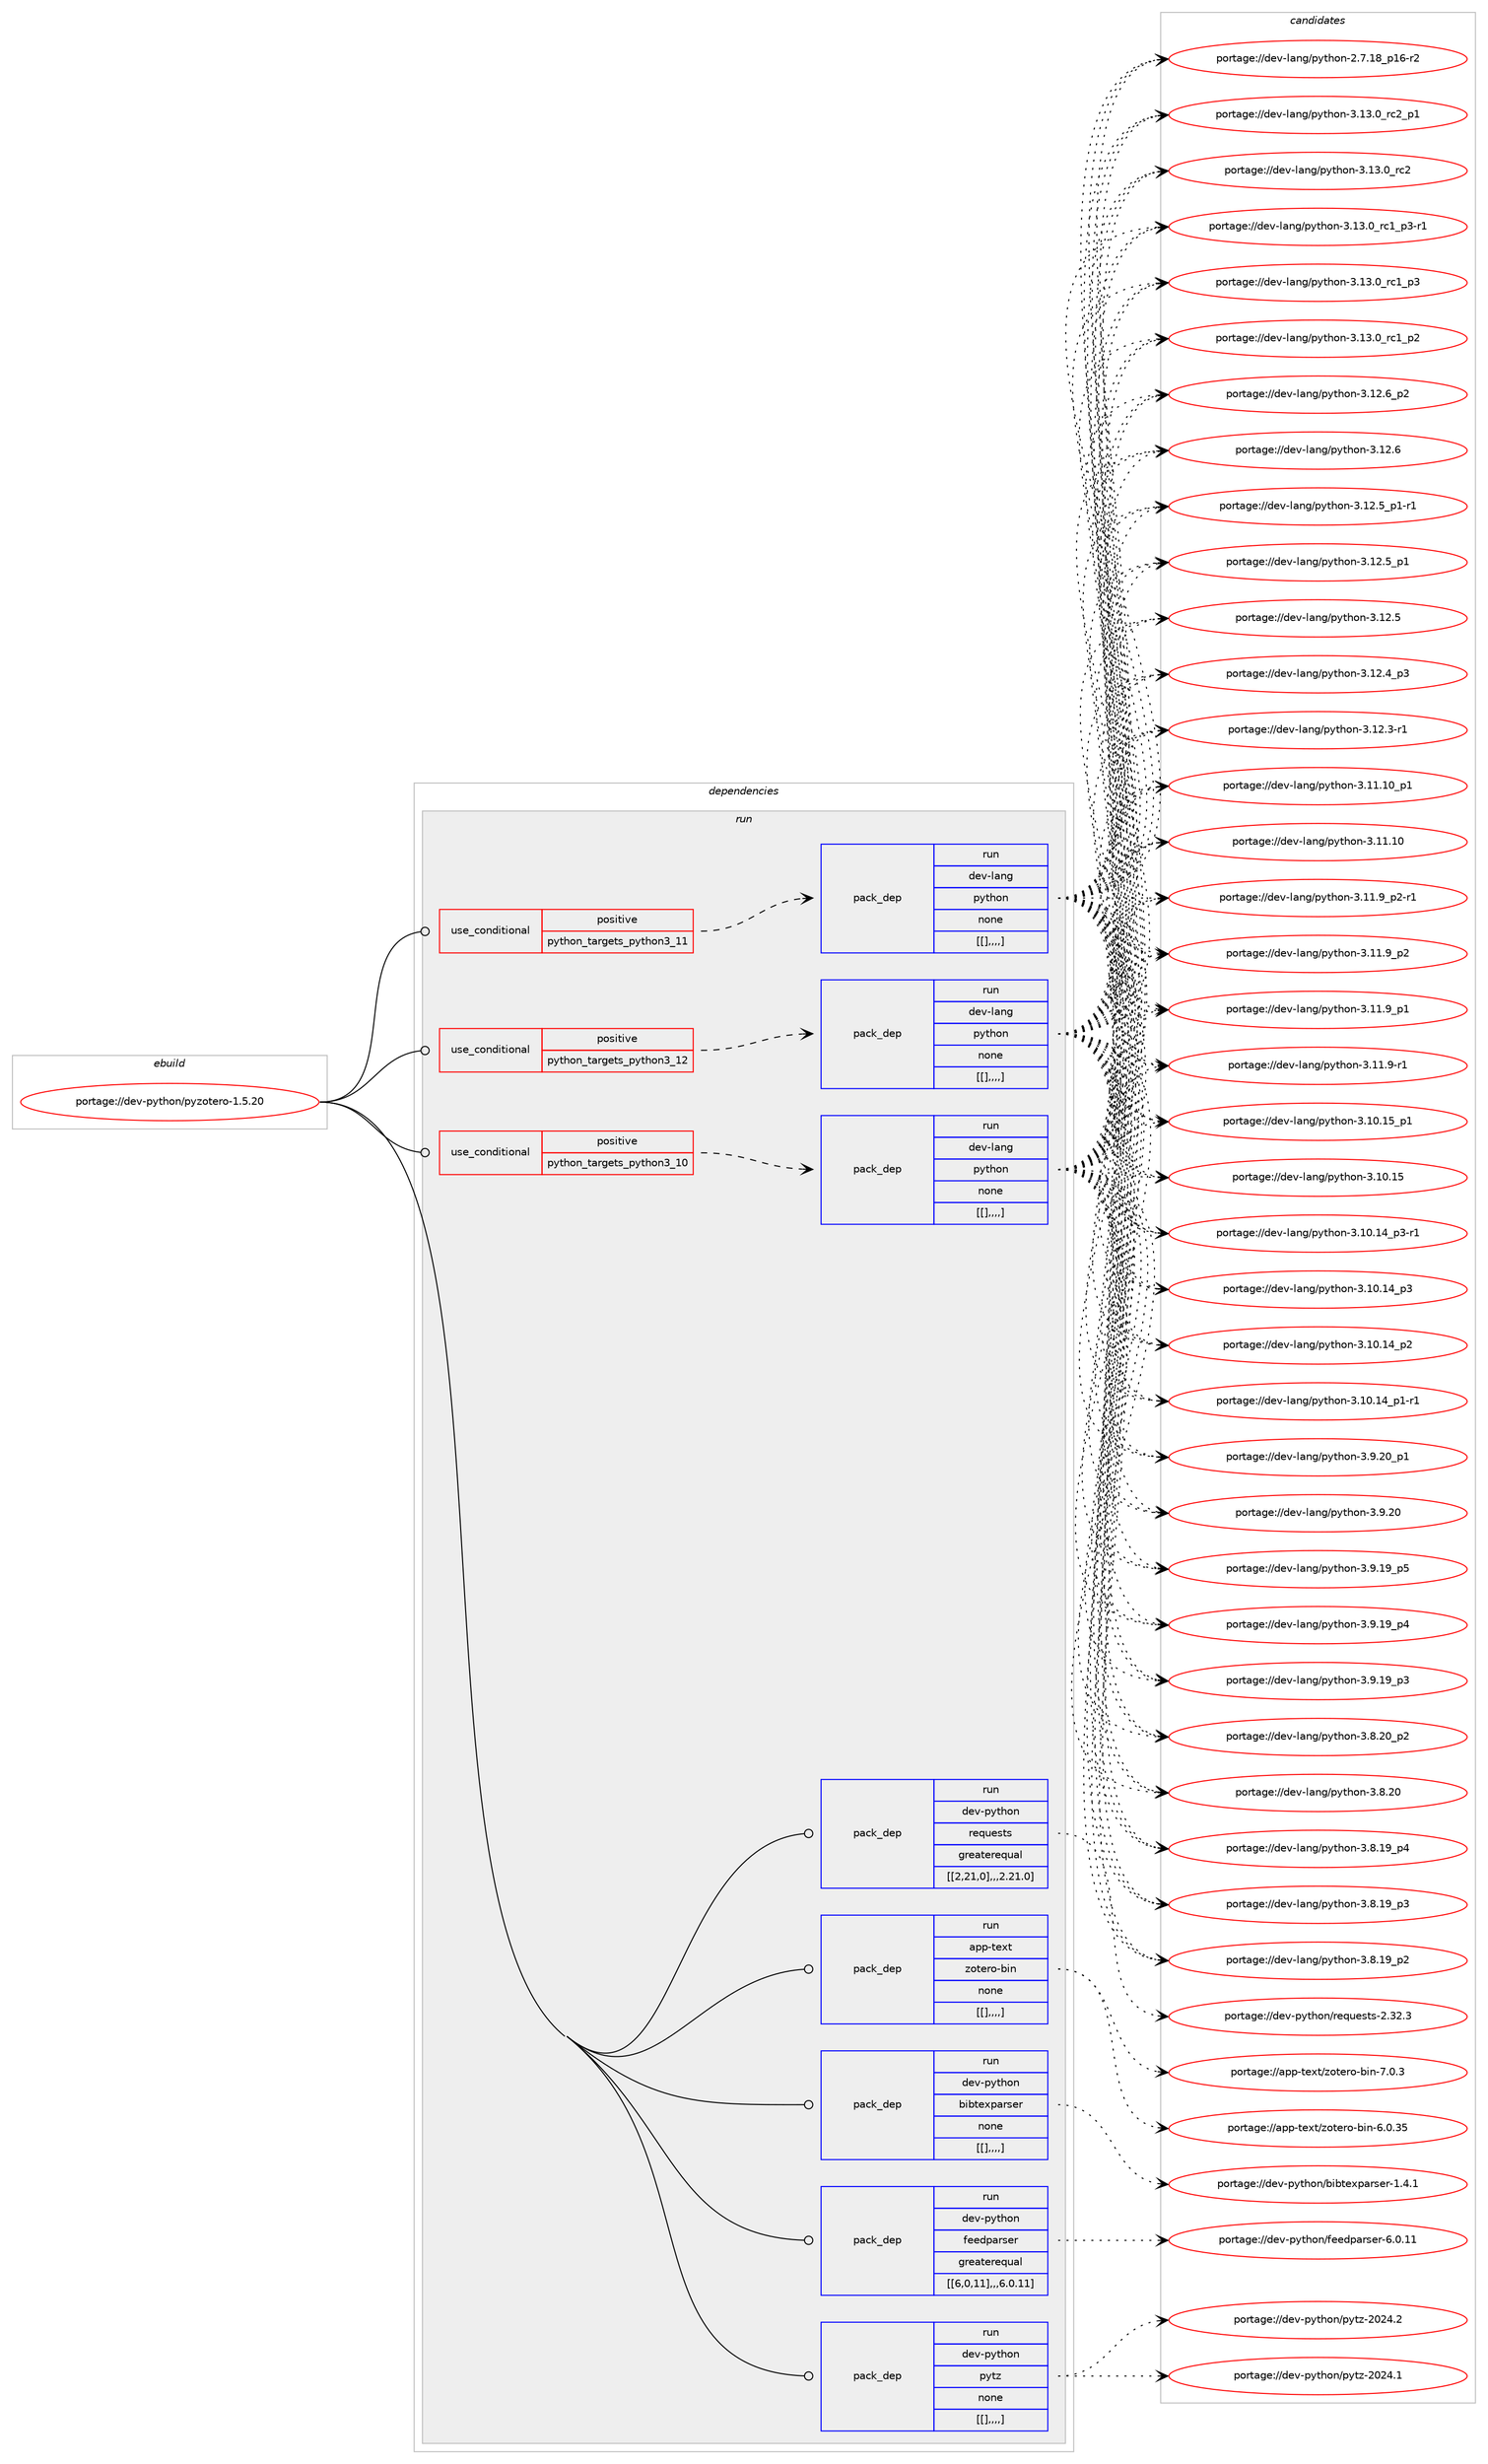 digraph prolog {

# *************
# Graph options
# *************

newrank=true;
concentrate=true;
compound=true;
graph [rankdir=LR,fontname=Helvetica,fontsize=10,ranksep=1.5];#, ranksep=2.5, nodesep=0.2];
edge  [arrowhead=vee];
node  [fontname=Helvetica,fontsize=10];

# **********
# The ebuild
# **********

subgraph cluster_leftcol {
color=gray;
label=<<i>ebuild</i>>;
id [label="portage://dev-python/pyzotero-1.5.20", color=red, width=4, href="../dev-python/pyzotero-1.5.20.svg"];
}

# ****************
# The dependencies
# ****************

subgraph cluster_midcol {
color=gray;
label=<<i>dependencies</i>>;
subgraph cluster_compile {
fillcolor="#eeeeee";
style=filled;
label=<<i>compile</i>>;
}
subgraph cluster_compileandrun {
fillcolor="#eeeeee";
style=filled;
label=<<i>compile and run</i>>;
}
subgraph cluster_run {
fillcolor="#eeeeee";
style=filled;
label=<<i>run</i>>;
subgraph cond40388 {
dependency164337 [label=<<TABLE BORDER="0" CELLBORDER="1" CELLSPACING="0" CELLPADDING="4"><TR><TD ROWSPAN="3" CELLPADDING="10">use_conditional</TD></TR><TR><TD>positive</TD></TR><TR><TD>python_targets_python3_10</TD></TR></TABLE>>, shape=none, color=red];
subgraph pack122691 {
dependency164338 [label=<<TABLE BORDER="0" CELLBORDER="1" CELLSPACING="0" CELLPADDING="4" WIDTH="220"><TR><TD ROWSPAN="6" CELLPADDING="30">pack_dep</TD></TR><TR><TD WIDTH="110">run</TD></TR><TR><TD>dev-lang</TD></TR><TR><TD>python</TD></TR><TR><TD>none</TD></TR><TR><TD>[[],,,,]</TD></TR></TABLE>>, shape=none, color=blue];
}
dependency164337:e -> dependency164338:w [weight=20,style="dashed",arrowhead="vee"];
}
id:e -> dependency164337:w [weight=20,style="solid",arrowhead="odot"];
subgraph cond40389 {
dependency164339 [label=<<TABLE BORDER="0" CELLBORDER="1" CELLSPACING="0" CELLPADDING="4"><TR><TD ROWSPAN="3" CELLPADDING="10">use_conditional</TD></TR><TR><TD>positive</TD></TR><TR><TD>python_targets_python3_11</TD></TR></TABLE>>, shape=none, color=red];
subgraph pack122692 {
dependency164340 [label=<<TABLE BORDER="0" CELLBORDER="1" CELLSPACING="0" CELLPADDING="4" WIDTH="220"><TR><TD ROWSPAN="6" CELLPADDING="30">pack_dep</TD></TR><TR><TD WIDTH="110">run</TD></TR><TR><TD>dev-lang</TD></TR><TR><TD>python</TD></TR><TR><TD>none</TD></TR><TR><TD>[[],,,,]</TD></TR></TABLE>>, shape=none, color=blue];
}
dependency164339:e -> dependency164340:w [weight=20,style="dashed",arrowhead="vee"];
}
id:e -> dependency164339:w [weight=20,style="solid",arrowhead="odot"];
subgraph cond40390 {
dependency164341 [label=<<TABLE BORDER="0" CELLBORDER="1" CELLSPACING="0" CELLPADDING="4"><TR><TD ROWSPAN="3" CELLPADDING="10">use_conditional</TD></TR><TR><TD>positive</TD></TR><TR><TD>python_targets_python3_12</TD></TR></TABLE>>, shape=none, color=red];
subgraph pack122693 {
dependency164342 [label=<<TABLE BORDER="0" CELLBORDER="1" CELLSPACING="0" CELLPADDING="4" WIDTH="220"><TR><TD ROWSPAN="6" CELLPADDING="30">pack_dep</TD></TR><TR><TD WIDTH="110">run</TD></TR><TR><TD>dev-lang</TD></TR><TR><TD>python</TD></TR><TR><TD>none</TD></TR><TR><TD>[[],,,,]</TD></TR></TABLE>>, shape=none, color=blue];
}
dependency164341:e -> dependency164342:w [weight=20,style="dashed",arrowhead="vee"];
}
id:e -> dependency164341:w [weight=20,style="solid",arrowhead="odot"];
subgraph pack122694 {
dependency164343 [label=<<TABLE BORDER="0" CELLBORDER="1" CELLSPACING="0" CELLPADDING="4" WIDTH="220"><TR><TD ROWSPAN="6" CELLPADDING="30">pack_dep</TD></TR><TR><TD WIDTH="110">run</TD></TR><TR><TD>app-text</TD></TR><TR><TD>zotero-bin</TD></TR><TR><TD>none</TD></TR><TR><TD>[[],,,,]</TD></TR></TABLE>>, shape=none, color=blue];
}
id:e -> dependency164343:w [weight=20,style="solid",arrowhead="odot"];
subgraph pack122695 {
dependency164344 [label=<<TABLE BORDER="0" CELLBORDER="1" CELLSPACING="0" CELLPADDING="4" WIDTH="220"><TR><TD ROWSPAN="6" CELLPADDING="30">pack_dep</TD></TR><TR><TD WIDTH="110">run</TD></TR><TR><TD>dev-python</TD></TR><TR><TD>bibtexparser</TD></TR><TR><TD>none</TD></TR><TR><TD>[[],,,,]</TD></TR></TABLE>>, shape=none, color=blue];
}
id:e -> dependency164344:w [weight=20,style="solid",arrowhead="odot"];
subgraph pack122696 {
dependency164345 [label=<<TABLE BORDER="0" CELLBORDER="1" CELLSPACING="0" CELLPADDING="4" WIDTH="220"><TR><TD ROWSPAN="6" CELLPADDING="30">pack_dep</TD></TR><TR><TD WIDTH="110">run</TD></TR><TR><TD>dev-python</TD></TR><TR><TD>feedparser</TD></TR><TR><TD>greaterequal</TD></TR><TR><TD>[[6,0,11],,,6.0.11]</TD></TR></TABLE>>, shape=none, color=blue];
}
id:e -> dependency164345:w [weight=20,style="solid",arrowhead="odot"];
subgraph pack122697 {
dependency164346 [label=<<TABLE BORDER="0" CELLBORDER="1" CELLSPACING="0" CELLPADDING="4" WIDTH="220"><TR><TD ROWSPAN="6" CELLPADDING="30">pack_dep</TD></TR><TR><TD WIDTH="110">run</TD></TR><TR><TD>dev-python</TD></TR><TR><TD>pytz</TD></TR><TR><TD>none</TD></TR><TR><TD>[[],,,,]</TD></TR></TABLE>>, shape=none, color=blue];
}
id:e -> dependency164346:w [weight=20,style="solid",arrowhead="odot"];
subgraph pack122698 {
dependency164347 [label=<<TABLE BORDER="0" CELLBORDER="1" CELLSPACING="0" CELLPADDING="4" WIDTH="220"><TR><TD ROWSPAN="6" CELLPADDING="30">pack_dep</TD></TR><TR><TD WIDTH="110">run</TD></TR><TR><TD>dev-python</TD></TR><TR><TD>requests</TD></TR><TR><TD>greaterequal</TD></TR><TR><TD>[[2,21,0],,,2.21.0]</TD></TR></TABLE>>, shape=none, color=blue];
}
id:e -> dependency164347:w [weight=20,style="solid",arrowhead="odot"];
}
}

# **************
# The candidates
# **************

subgraph cluster_choices {
rank=same;
color=gray;
label=<<i>candidates</i>>;

subgraph choice122691 {
color=black;
nodesep=1;
choice100101118451089711010347112121116104111110455146495146489511499509511249 [label="portage://dev-lang/python-3.13.0_rc2_p1", color=red, width=4,href="../dev-lang/python-3.13.0_rc2_p1.svg"];
choice10010111845108971101034711212111610411111045514649514648951149950 [label="portage://dev-lang/python-3.13.0_rc2", color=red, width=4,href="../dev-lang/python-3.13.0_rc2.svg"];
choice1001011184510897110103471121211161041111104551464951464895114994995112514511449 [label="portage://dev-lang/python-3.13.0_rc1_p3-r1", color=red, width=4,href="../dev-lang/python-3.13.0_rc1_p3-r1.svg"];
choice100101118451089711010347112121116104111110455146495146489511499499511251 [label="portage://dev-lang/python-3.13.0_rc1_p3", color=red, width=4,href="../dev-lang/python-3.13.0_rc1_p3.svg"];
choice100101118451089711010347112121116104111110455146495146489511499499511250 [label="portage://dev-lang/python-3.13.0_rc1_p2", color=red, width=4,href="../dev-lang/python-3.13.0_rc1_p2.svg"];
choice100101118451089711010347112121116104111110455146495046549511250 [label="portage://dev-lang/python-3.12.6_p2", color=red, width=4,href="../dev-lang/python-3.12.6_p2.svg"];
choice10010111845108971101034711212111610411111045514649504654 [label="portage://dev-lang/python-3.12.6", color=red, width=4,href="../dev-lang/python-3.12.6.svg"];
choice1001011184510897110103471121211161041111104551464950465395112494511449 [label="portage://dev-lang/python-3.12.5_p1-r1", color=red, width=4,href="../dev-lang/python-3.12.5_p1-r1.svg"];
choice100101118451089711010347112121116104111110455146495046539511249 [label="portage://dev-lang/python-3.12.5_p1", color=red, width=4,href="../dev-lang/python-3.12.5_p1.svg"];
choice10010111845108971101034711212111610411111045514649504653 [label="portage://dev-lang/python-3.12.5", color=red, width=4,href="../dev-lang/python-3.12.5.svg"];
choice100101118451089711010347112121116104111110455146495046529511251 [label="portage://dev-lang/python-3.12.4_p3", color=red, width=4,href="../dev-lang/python-3.12.4_p3.svg"];
choice100101118451089711010347112121116104111110455146495046514511449 [label="portage://dev-lang/python-3.12.3-r1", color=red, width=4,href="../dev-lang/python-3.12.3-r1.svg"];
choice10010111845108971101034711212111610411111045514649494649489511249 [label="portage://dev-lang/python-3.11.10_p1", color=red, width=4,href="../dev-lang/python-3.11.10_p1.svg"];
choice1001011184510897110103471121211161041111104551464949464948 [label="portage://dev-lang/python-3.11.10", color=red, width=4,href="../dev-lang/python-3.11.10.svg"];
choice1001011184510897110103471121211161041111104551464949465795112504511449 [label="portage://dev-lang/python-3.11.9_p2-r1", color=red, width=4,href="../dev-lang/python-3.11.9_p2-r1.svg"];
choice100101118451089711010347112121116104111110455146494946579511250 [label="portage://dev-lang/python-3.11.9_p2", color=red, width=4,href="../dev-lang/python-3.11.9_p2.svg"];
choice100101118451089711010347112121116104111110455146494946579511249 [label="portage://dev-lang/python-3.11.9_p1", color=red, width=4,href="../dev-lang/python-3.11.9_p1.svg"];
choice100101118451089711010347112121116104111110455146494946574511449 [label="portage://dev-lang/python-3.11.9-r1", color=red, width=4,href="../dev-lang/python-3.11.9-r1.svg"];
choice10010111845108971101034711212111610411111045514649484649539511249 [label="portage://dev-lang/python-3.10.15_p1", color=red, width=4,href="../dev-lang/python-3.10.15_p1.svg"];
choice1001011184510897110103471121211161041111104551464948464953 [label="portage://dev-lang/python-3.10.15", color=red, width=4,href="../dev-lang/python-3.10.15.svg"];
choice100101118451089711010347112121116104111110455146494846495295112514511449 [label="portage://dev-lang/python-3.10.14_p3-r1", color=red, width=4,href="../dev-lang/python-3.10.14_p3-r1.svg"];
choice10010111845108971101034711212111610411111045514649484649529511251 [label="portage://dev-lang/python-3.10.14_p3", color=red, width=4,href="../dev-lang/python-3.10.14_p3.svg"];
choice10010111845108971101034711212111610411111045514649484649529511250 [label="portage://dev-lang/python-3.10.14_p2", color=red, width=4,href="../dev-lang/python-3.10.14_p2.svg"];
choice100101118451089711010347112121116104111110455146494846495295112494511449 [label="portage://dev-lang/python-3.10.14_p1-r1", color=red, width=4,href="../dev-lang/python-3.10.14_p1-r1.svg"];
choice100101118451089711010347112121116104111110455146574650489511249 [label="portage://dev-lang/python-3.9.20_p1", color=red, width=4,href="../dev-lang/python-3.9.20_p1.svg"];
choice10010111845108971101034711212111610411111045514657465048 [label="portage://dev-lang/python-3.9.20", color=red, width=4,href="../dev-lang/python-3.9.20.svg"];
choice100101118451089711010347112121116104111110455146574649579511253 [label="portage://dev-lang/python-3.9.19_p5", color=red, width=4,href="../dev-lang/python-3.9.19_p5.svg"];
choice100101118451089711010347112121116104111110455146574649579511252 [label="portage://dev-lang/python-3.9.19_p4", color=red, width=4,href="../dev-lang/python-3.9.19_p4.svg"];
choice100101118451089711010347112121116104111110455146574649579511251 [label="portage://dev-lang/python-3.9.19_p3", color=red, width=4,href="../dev-lang/python-3.9.19_p3.svg"];
choice100101118451089711010347112121116104111110455146564650489511250 [label="portage://dev-lang/python-3.8.20_p2", color=red, width=4,href="../dev-lang/python-3.8.20_p2.svg"];
choice10010111845108971101034711212111610411111045514656465048 [label="portage://dev-lang/python-3.8.20", color=red, width=4,href="../dev-lang/python-3.8.20.svg"];
choice100101118451089711010347112121116104111110455146564649579511252 [label="portage://dev-lang/python-3.8.19_p4", color=red, width=4,href="../dev-lang/python-3.8.19_p4.svg"];
choice100101118451089711010347112121116104111110455146564649579511251 [label="portage://dev-lang/python-3.8.19_p3", color=red, width=4,href="../dev-lang/python-3.8.19_p3.svg"];
choice100101118451089711010347112121116104111110455146564649579511250 [label="portage://dev-lang/python-3.8.19_p2", color=red, width=4,href="../dev-lang/python-3.8.19_p2.svg"];
choice100101118451089711010347112121116104111110455046554649569511249544511450 [label="portage://dev-lang/python-2.7.18_p16-r2", color=red, width=4,href="../dev-lang/python-2.7.18_p16-r2.svg"];
dependency164338:e -> choice100101118451089711010347112121116104111110455146495146489511499509511249:w [style=dotted,weight="100"];
dependency164338:e -> choice10010111845108971101034711212111610411111045514649514648951149950:w [style=dotted,weight="100"];
dependency164338:e -> choice1001011184510897110103471121211161041111104551464951464895114994995112514511449:w [style=dotted,weight="100"];
dependency164338:e -> choice100101118451089711010347112121116104111110455146495146489511499499511251:w [style=dotted,weight="100"];
dependency164338:e -> choice100101118451089711010347112121116104111110455146495146489511499499511250:w [style=dotted,weight="100"];
dependency164338:e -> choice100101118451089711010347112121116104111110455146495046549511250:w [style=dotted,weight="100"];
dependency164338:e -> choice10010111845108971101034711212111610411111045514649504654:w [style=dotted,weight="100"];
dependency164338:e -> choice1001011184510897110103471121211161041111104551464950465395112494511449:w [style=dotted,weight="100"];
dependency164338:e -> choice100101118451089711010347112121116104111110455146495046539511249:w [style=dotted,weight="100"];
dependency164338:e -> choice10010111845108971101034711212111610411111045514649504653:w [style=dotted,weight="100"];
dependency164338:e -> choice100101118451089711010347112121116104111110455146495046529511251:w [style=dotted,weight="100"];
dependency164338:e -> choice100101118451089711010347112121116104111110455146495046514511449:w [style=dotted,weight="100"];
dependency164338:e -> choice10010111845108971101034711212111610411111045514649494649489511249:w [style=dotted,weight="100"];
dependency164338:e -> choice1001011184510897110103471121211161041111104551464949464948:w [style=dotted,weight="100"];
dependency164338:e -> choice1001011184510897110103471121211161041111104551464949465795112504511449:w [style=dotted,weight="100"];
dependency164338:e -> choice100101118451089711010347112121116104111110455146494946579511250:w [style=dotted,weight="100"];
dependency164338:e -> choice100101118451089711010347112121116104111110455146494946579511249:w [style=dotted,weight="100"];
dependency164338:e -> choice100101118451089711010347112121116104111110455146494946574511449:w [style=dotted,weight="100"];
dependency164338:e -> choice10010111845108971101034711212111610411111045514649484649539511249:w [style=dotted,weight="100"];
dependency164338:e -> choice1001011184510897110103471121211161041111104551464948464953:w [style=dotted,weight="100"];
dependency164338:e -> choice100101118451089711010347112121116104111110455146494846495295112514511449:w [style=dotted,weight="100"];
dependency164338:e -> choice10010111845108971101034711212111610411111045514649484649529511251:w [style=dotted,weight="100"];
dependency164338:e -> choice10010111845108971101034711212111610411111045514649484649529511250:w [style=dotted,weight="100"];
dependency164338:e -> choice100101118451089711010347112121116104111110455146494846495295112494511449:w [style=dotted,weight="100"];
dependency164338:e -> choice100101118451089711010347112121116104111110455146574650489511249:w [style=dotted,weight="100"];
dependency164338:e -> choice10010111845108971101034711212111610411111045514657465048:w [style=dotted,weight="100"];
dependency164338:e -> choice100101118451089711010347112121116104111110455146574649579511253:w [style=dotted,weight="100"];
dependency164338:e -> choice100101118451089711010347112121116104111110455146574649579511252:w [style=dotted,weight="100"];
dependency164338:e -> choice100101118451089711010347112121116104111110455146574649579511251:w [style=dotted,weight="100"];
dependency164338:e -> choice100101118451089711010347112121116104111110455146564650489511250:w [style=dotted,weight="100"];
dependency164338:e -> choice10010111845108971101034711212111610411111045514656465048:w [style=dotted,weight="100"];
dependency164338:e -> choice100101118451089711010347112121116104111110455146564649579511252:w [style=dotted,weight="100"];
dependency164338:e -> choice100101118451089711010347112121116104111110455146564649579511251:w [style=dotted,weight="100"];
dependency164338:e -> choice100101118451089711010347112121116104111110455146564649579511250:w [style=dotted,weight="100"];
dependency164338:e -> choice100101118451089711010347112121116104111110455046554649569511249544511450:w [style=dotted,weight="100"];
}
subgraph choice122692 {
color=black;
nodesep=1;
choice100101118451089711010347112121116104111110455146495146489511499509511249 [label="portage://dev-lang/python-3.13.0_rc2_p1", color=red, width=4,href="../dev-lang/python-3.13.0_rc2_p1.svg"];
choice10010111845108971101034711212111610411111045514649514648951149950 [label="portage://dev-lang/python-3.13.0_rc2", color=red, width=4,href="../dev-lang/python-3.13.0_rc2.svg"];
choice1001011184510897110103471121211161041111104551464951464895114994995112514511449 [label="portage://dev-lang/python-3.13.0_rc1_p3-r1", color=red, width=4,href="../dev-lang/python-3.13.0_rc1_p3-r1.svg"];
choice100101118451089711010347112121116104111110455146495146489511499499511251 [label="portage://dev-lang/python-3.13.0_rc1_p3", color=red, width=4,href="../dev-lang/python-3.13.0_rc1_p3.svg"];
choice100101118451089711010347112121116104111110455146495146489511499499511250 [label="portage://dev-lang/python-3.13.0_rc1_p2", color=red, width=4,href="../dev-lang/python-3.13.0_rc1_p2.svg"];
choice100101118451089711010347112121116104111110455146495046549511250 [label="portage://dev-lang/python-3.12.6_p2", color=red, width=4,href="../dev-lang/python-3.12.6_p2.svg"];
choice10010111845108971101034711212111610411111045514649504654 [label="portage://dev-lang/python-3.12.6", color=red, width=4,href="../dev-lang/python-3.12.6.svg"];
choice1001011184510897110103471121211161041111104551464950465395112494511449 [label="portage://dev-lang/python-3.12.5_p1-r1", color=red, width=4,href="../dev-lang/python-3.12.5_p1-r1.svg"];
choice100101118451089711010347112121116104111110455146495046539511249 [label="portage://dev-lang/python-3.12.5_p1", color=red, width=4,href="../dev-lang/python-3.12.5_p1.svg"];
choice10010111845108971101034711212111610411111045514649504653 [label="portage://dev-lang/python-3.12.5", color=red, width=4,href="../dev-lang/python-3.12.5.svg"];
choice100101118451089711010347112121116104111110455146495046529511251 [label="portage://dev-lang/python-3.12.4_p3", color=red, width=4,href="../dev-lang/python-3.12.4_p3.svg"];
choice100101118451089711010347112121116104111110455146495046514511449 [label="portage://dev-lang/python-3.12.3-r1", color=red, width=4,href="../dev-lang/python-3.12.3-r1.svg"];
choice10010111845108971101034711212111610411111045514649494649489511249 [label="portage://dev-lang/python-3.11.10_p1", color=red, width=4,href="../dev-lang/python-3.11.10_p1.svg"];
choice1001011184510897110103471121211161041111104551464949464948 [label="portage://dev-lang/python-3.11.10", color=red, width=4,href="../dev-lang/python-3.11.10.svg"];
choice1001011184510897110103471121211161041111104551464949465795112504511449 [label="portage://dev-lang/python-3.11.9_p2-r1", color=red, width=4,href="../dev-lang/python-3.11.9_p2-r1.svg"];
choice100101118451089711010347112121116104111110455146494946579511250 [label="portage://dev-lang/python-3.11.9_p2", color=red, width=4,href="../dev-lang/python-3.11.9_p2.svg"];
choice100101118451089711010347112121116104111110455146494946579511249 [label="portage://dev-lang/python-3.11.9_p1", color=red, width=4,href="../dev-lang/python-3.11.9_p1.svg"];
choice100101118451089711010347112121116104111110455146494946574511449 [label="portage://dev-lang/python-3.11.9-r1", color=red, width=4,href="../dev-lang/python-3.11.9-r1.svg"];
choice10010111845108971101034711212111610411111045514649484649539511249 [label="portage://dev-lang/python-3.10.15_p1", color=red, width=4,href="../dev-lang/python-3.10.15_p1.svg"];
choice1001011184510897110103471121211161041111104551464948464953 [label="portage://dev-lang/python-3.10.15", color=red, width=4,href="../dev-lang/python-3.10.15.svg"];
choice100101118451089711010347112121116104111110455146494846495295112514511449 [label="portage://dev-lang/python-3.10.14_p3-r1", color=red, width=4,href="../dev-lang/python-3.10.14_p3-r1.svg"];
choice10010111845108971101034711212111610411111045514649484649529511251 [label="portage://dev-lang/python-3.10.14_p3", color=red, width=4,href="../dev-lang/python-3.10.14_p3.svg"];
choice10010111845108971101034711212111610411111045514649484649529511250 [label="portage://dev-lang/python-3.10.14_p2", color=red, width=4,href="../dev-lang/python-3.10.14_p2.svg"];
choice100101118451089711010347112121116104111110455146494846495295112494511449 [label="portage://dev-lang/python-3.10.14_p1-r1", color=red, width=4,href="../dev-lang/python-3.10.14_p1-r1.svg"];
choice100101118451089711010347112121116104111110455146574650489511249 [label="portage://dev-lang/python-3.9.20_p1", color=red, width=4,href="../dev-lang/python-3.9.20_p1.svg"];
choice10010111845108971101034711212111610411111045514657465048 [label="portage://dev-lang/python-3.9.20", color=red, width=4,href="../dev-lang/python-3.9.20.svg"];
choice100101118451089711010347112121116104111110455146574649579511253 [label="portage://dev-lang/python-3.9.19_p5", color=red, width=4,href="../dev-lang/python-3.9.19_p5.svg"];
choice100101118451089711010347112121116104111110455146574649579511252 [label="portage://dev-lang/python-3.9.19_p4", color=red, width=4,href="../dev-lang/python-3.9.19_p4.svg"];
choice100101118451089711010347112121116104111110455146574649579511251 [label="portage://dev-lang/python-3.9.19_p3", color=red, width=4,href="../dev-lang/python-3.9.19_p3.svg"];
choice100101118451089711010347112121116104111110455146564650489511250 [label="portage://dev-lang/python-3.8.20_p2", color=red, width=4,href="../dev-lang/python-3.8.20_p2.svg"];
choice10010111845108971101034711212111610411111045514656465048 [label="portage://dev-lang/python-3.8.20", color=red, width=4,href="../dev-lang/python-3.8.20.svg"];
choice100101118451089711010347112121116104111110455146564649579511252 [label="portage://dev-lang/python-3.8.19_p4", color=red, width=4,href="../dev-lang/python-3.8.19_p4.svg"];
choice100101118451089711010347112121116104111110455146564649579511251 [label="portage://dev-lang/python-3.8.19_p3", color=red, width=4,href="../dev-lang/python-3.8.19_p3.svg"];
choice100101118451089711010347112121116104111110455146564649579511250 [label="portage://dev-lang/python-3.8.19_p2", color=red, width=4,href="../dev-lang/python-3.8.19_p2.svg"];
choice100101118451089711010347112121116104111110455046554649569511249544511450 [label="portage://dev-lang/python-2.7.18_p16-r2", color=red, width=4,href="../dev-lang/python-2.7.18_p16-r2.svg"];
dependency164340:e -> choice100101118451089711010347112121116104111110455146495146489511499509511249:w [style=dotted,weight="100"];
dependency164340:e -> choice10010111845108971101034711212111610411111045514649514648951149950:w [style=dotted,weight="100"];
dependency164340:e -> choice1001011184510897110103471121211161041111104551464951464895114994995112514511449:w [style=dotted,weight="100"];
dependency164340:e -> choice100101118451089711010347112121116104111110455146495146489511499499511251:w [style=dotted,weight="100"];
dependency164340:e -> choice100101118451089711010347112121116104111110455146495146489511499499511250:w [style=dotted,weight="100"];
dependency164340:e -> choice100101118451089711010347112121116104111110455146495046549511250:w [style=dotted,weight="100"];
dependency164340:e -> choice10010111845108971101034711212111610411111045514649504654:w [style=dotted,weight="100"];
dependency164340:e -> choice1001011184510897110103471121211161041111104551464950465395112494511449:w [style=dotted,weight="100"];
dependency164340:e -> choice100101118451089711010347112121116104111110455146495046539511249:w [style=dotted,weight="100"];
dependency164340:e -> choice10010111845108971101034711212111610411111045514649504653:w [style=dotted,weight="100"];
dependency164340:e -> choice100101118451089711010347112121116104111110455146495046529511251:w [style=dotted,weight="100"];
dependency164340:e -> choice100101118451089711010347112121116104111110455146495046514511449:w [style=dotted,weight="100"];
dependency164340:e -> choice10010111845108971101034711212111610411111045514649494649489511249:w [style=dotted,weight="100"];
dependency164340:e -> choice1001011184510897110103471121211161041111104551464949464948:w [style=dotted,weight="100"];
dependency164340:e -> choice1001011184510897110103471121211161041111104551464949465795112504511449:w [style=dotted,weight="100"];
dependency164340:e -> choice100101118451089711010347112121116104111110455146494946579511250:w [style=dotted,weight="100"];
dependency164340:e -> choice100101118451089711010347112121116104111110455146494946579511249:w [style=dotted,weight="100"];
dependency164340:e -> choice100101118451089711010347112121116104111110455146494946574511449:w [style=dotted,weight="100"];
dependency164340:e -> choice10010111845108971101034711212111610411111045514649484649539511249:w [style=dotted,weight="100"];
dependency164340:e -> choice1001011184510897110103471121211161041111104551464948464953:w [style=dotted,weight="100"];
dependency164340:e -> choice100101118451089711010347112121116104111110455146494846495295112514511449:w [style=dotted,weight="100"];
dependency164340:e -> choice10010111845108971101034711212111610411111045514649484649529511251:w [style=dotted,weight="100"];
dependency164340:e -> choice10010111845108971101034711212111610411111045514649484649529511250:w [style=dotted,weight="100"];
dependency164340:e -> choice100101118451089711010347112121116104111110455146494846495295112494511449:w [style=dotted,weight="100"];
dependency164340:e -> choice100101118451089711010347112121116104111110455146574650489511249:w [style=dotted,weight="100"];
dependency164340:e -> choice10010111845108971101034711212111610411111045514657465048:w [style=dotted,weight="100"];
dependency164340:e -> choice100101118451089711010347112121116104111110455146574649579511253:w [style=dotted,weight="100"];
dependency164340:e -> choice100101118451089711010347112121116104111110455146574649579511252:w [style=dotted,weight="100"];
dependency164340:e -> choice100101118451089711010347112121116104111110455146574649579511251:w [style=dotted,weight="100"];
dependency164340:e -> choice100101118451089711010347112121116104111110455146564650489511250:w [style=dotted,weight="100"];
dependency164340:e -> choice10010111845108971101034711212111610411111045514656465048:w [style=dotted,weight="100"];
dependency164340:e -> choice100101118451089711010347112121116104111110455146564649579511252:w [style=dotted,weight="100"];
dependency164340:e -> choice100101118451089711010347112121116104111110455146564649579511251:w [style=dotted,weight="100"];
dependency164340:e -> choice100101118451089711010347112121116104111110455146564649579511250:w [style=dotted,weight="100"];
dependency164340:e -> choice100101118451089711010347112121116104111110455046554649569511249544511450:w [style=dotted,weight="100"];
}
subgraph choice122693 {
color=black;
nodesep=1;
choice100101118451089711010347112121116104111110455146495146489511499509511249 [label="portage://dev-lang/python-3.13.0_rc2_p1", color=red, width=4,href="../dev-lang/python-3.13.0_rc2_p1.svg"];
choice10010111845108971101034711212111610411111045514649514648951149950 [label="portage://dev-lang/python-3.13.0_rc2", color=red, width=4,href="../dev-lang/python-3.13.0_rc2.svg"];
choice1001011184510897110103471121211161041111104551464951464895114994995112514511449 [label="portage://dev-lang/python-3.13.0_rc1_p3-r1", color=red, width=4,href="../dev-lang/python-3.13.0_rc1_p3-r1.svg"];
choice100101118451089711010347112121116104111110455146495146489511499499511251 [label="portage://dev-lang/python-3.13.0_rc1_p3", color=red, width=4,href="../dev-lang/python-3.13.0_rc1_p3.svg"];
choice100101118451089711010347112121116104111110455146495146489511499499511250 [label="portage://dev-lang/python-3.13.0_rc1_p2", color=red, width=4,href="../dev-lang/python-3.13.0_rc1_p2.svg"];
choice100101118451089711010347112121116104111110455146495046549511250 [label="portage://dev-lang/python-3.12.6_p2", color=red, width=4,href="../dev-lang/python-3.12.6_p2.svg"];
choice10010111845108971101034711212111610411111045514649504654 [label="portage://dev-lang/python-3.12.6", color=red, width=4,href="../dev-lang/python-3.12.6.svg"];
choice1001011184510897110103471121211161041111104551464950465395112494511449 [label="portage://dev-lang/python-3.12.5_p1-r1", color=red, width=4,href="../dev-lang/python-3.12.5_p1-r1.svg"];
choice100101118451089711010347112121116104111110455146495046539511249 [label="portage://dev-lang/python-3.12.5_p1", color=red, width=4,href="../dev-lang/python-3.12.5_p1.svg"];
choice10010111845108971101034711212111610411111045514649504653 [label="portage://dev-lang/python-3.12.5", color=red, width=4,href="../dev-lang/python-3.12.5.svg"];
choice100101118451089711010347112121116104111110455146495046529511251 [label="portage://dev-lang/python-3.12.4_p3", color=red, width=4,href="../dev-lang/python-3.12.4_p3.svg"];
choice100101118451089711010347112121116104111110455146495046514511449 [label="portage://dev-lang/python-3.12.3-r1", color=red, width=4,href="../dev-lang/python-3.12.3-r1.svg"];
choice10010111845108971101034711212111610411111045514649494649489511249 [label="portage://dev-lang/python-3.11.10_p1", color=red, width=4,href="../dev-lang/python-3.11.10_p1.svg"];
choice1001011184510897110103471121211161041111104551464949464948 [label="portage://dev-lang/python-3.11.10", color=red, width=4,href="../dev-lang/python-3.11.10.svg"];
choice1001011184510897110103471121211161041111104551464949465795112504511449 [label="portage://dev-lang/python-3.11.9_p2-r1", color=red, width=4,href="../dev-lang/python-3.11.9_p2-r1.svg"];
choice100101118451089711010347112121116104111110455146494946579511250 [label="portage://dev-lang/python-3.11.9_p2", color=red, width=4,href="../dev-lang/python-3.11.9_p2.svg"];
choice100101118451089711010347112121116104111110455146494946579511249 [label="portage://dev-lang/python-3.11.9_p1", color=red, width=4,href="../dev-lang/python-3.11.9_p1.svg"];
choice100101118451089711010347112121116104111110455146494946574511449 [label="portage://dev-lang/python-3.11.9-r1", color=red, width=4,href="../dev-lang/python-3.11.9-r1.svg"];
choice10010111845108971101034711212111610411111045514649484649539511249 [label="portage://dev-lang/python-3.10.15_p1", color=red, width=4,href="../dev-lang/python-3.10.15_p1.svg"];
choice1001011184510897110103471121211161041111104551464948464953 [label="portage://dev-lang/python-3.10.15", color=red, width=4,href="../dev-lang/python-3.10.15.svg"];
choice100101118451089711010347112121116104111110455146494846495295112514511449 [label="portage://dev-lang/python-3.10.14_p3-r1", color=red, width=4,href="../dev-lang/python-3.10.14_p3-r1.svg"];
choice10010111845108971101034711212111610411111045514649484649529511251 [label="portage://dev-lang/python-3.10.14_p3", color=red, width=4,href="../dev-lang/python-3.10.14_p3.svg"];
choice10010111845108971101034711212111610411111045514649484649529511250 [label="portage://dev-lang/python-3.10.14_p2", color=red, width=4,href="../dev-lang/python-3.10.14_p2.svg"];
choice100101118451089711010347112121116104111110455146494846495295112494511449 [label="portage://dev-lang/python-3.10.14_p1-r1", color=red, width=4,href="../dev-lang/python-3.10.14_p1-r1.svg"];
choice100101118451089711010347112121116104111110455146574650489511249 [label="portage://dev-lang/python-3.9.20_p1", color=red, width=4,href="../dev-lang/python-3.9.20_p1.svg"];
choice10010111845108971101034711212111610411111045514657465048 [label="portage://dev-lang/python-3.9.20", color=red, width=4,href="../dev-lang/python-3.9.20.svg"];
choice100101118451089711010347112121116104111110455146574649579511253 [label="portage://dev-lang/python-3.9.19_p5", color=red, width=4,href="../dev-lang/python-3.9.19_p5.svg"];
choice100101118451089711010347112121116104111110455146574649579511252 [label="portage://dev-lang/python-3.9.19_p4", color=red, width=4,href="../dev-lang/python-3.9.19_p4.svg"];
choice100101118451089711010347112121116104111110455146574649579511251 [label="portage://dev-lang/python-3.9.19_p3", color=red, width=4,href="../dev-lang/python-3.9.19_p3.svg"];
choice100101118451089711010347112121116104111110455146564650489511250 [label="portage://dev-lang/python-3.8.20_p2", color=red, width=4,href="../dev-lang/python-3.8.20_p2.svg"];
choice10010111845108971101034711212111610411111045514656465048 [label="portage://dev-lang/python-3.8.20", color=red, width=4,href="../dev-lang/python-3.8.20.svg"];
choice100101118451089711010347112121116104111110455146564649579511252 [label="portage://dev-lang/python-3.8.19_p4", color=red, width=4,href="../dev-lang/python-3.8.19_p4.svg"];
choice100101118451089711010347112121116104111110455146564649579511251 [label="portage://dev-lang/python-3.8.19_p3", color=red, width=4,href="../dev-lang/python-3.8.19_p3.svg"];
choice100101118451089711010347112121116104111110455146564649579511250 [label="portage://dev-lang/python-3.8.19_p2", color=red, width=4,href="../dev-lang/python-3.8.19_p2.svg"];
choice100101118451089711010347112121116104111110455046554649569511249544511450 [label="portage://dev-lang/python-2.7.18_p16-r2", color=red, width=4,href="../dev-lang/python-2.7.18_p16-r2.svg"];
dependency164342:e -> choice100101118451089711010347112121116104111110455146495146489511499509511249:w [style=dotted,weight="100"];
dependency164342:e -> choice10010111845108971101034711212111610411111045514649514648951149950:w [style=dotted,weight="100"];
dependency164342:e -> choice1001011184510897110103471121211161041111104551464951464895114994995112514511449:w [style=dotted,weight="100"];
dependency164342:e -> choice100101118451089711010347112121116104111110455146495146489511499499511251:w [style=dotted,weight="100"];
dependency164342:e -> choice100101118451089711010347112121116104111110455146495146489511499499511250:w [style=dotted,weight="100"];
dependency164342:e -> choice100101118451089711010347112121116104111110455146495046549511250:w [style=dotted,weight="100"];
dependency164342:e -> choice10010111845108971101034711212111610411111045514649504654:w [style=dotted,weight="100"];
dependency164342:e -> choice1001011184510897110103471121211161041111104551464950465395112494511449:w [style=dotted,weight="100"];
dependency164342:e -> choice100101118451089711010347112121116104111110455146495046539511249:w [style=dotted,weight="100"];
dependency164342:e -> choice10010111845108971101034711212111610411111045514649504653:w [style=dotted,weight="100"];
dependency164342:e -> choice100101118451089711010347112121116104111110455146495046529511251:w [style=dotted,weight="100"];
dependency164342:e -> choice100101118451089711010347112121116104111110455146495046514511449:w [style=dotted,weight="100"];
dependency164342:e -> choice10010111845108971101034711212111610411111045514649494649489511249:w [style=dotted,weight="100"];
dependency164342:e -> choice1001011184510897110103471121211161041111104551464949464948:w [style=dotted,weight="100"];
dependency164342:e -> choice1001011184510897110103471121211161041111104551464949465795112504511449:w [style=dotted,weight="100"];
dependency164342:e -> choice100101118451089711010347112121116104111110455146494946579511250:w [style=dotted,weight="100"];
dependency164342:e -> choice100101118451089711010347112121116104111110455146494946579511249:w [style=dotted,weight="100"];
dependency164342:e -> choice100101118451089711010347112121116104111110455146494946574511449:w [style=dotted,weight="100"];
dependency164342:e -> choice10010111845108971101034711212111610411111045514649484649539511249:w [style=dotted,weight="100"];
dependency164342:e -> choice1001011184510897110103471121211161041111104551464948464953:w [style=dotted,weight="100"];
dependency164342:e -> choice100101118451089711010347112121116104111110455146494846495295112514511449:w [style=dotted,weight="100"];
dependency164342:e -> choice10010111845108971101034711212111610411111045514649484649529511251:w [style=dotted,weight="100"];
dependency164342:e -> choice10010111845108971101034711212111610411111045514649484649529511250:w [style=dotted,weight="100"];
dependency164342:e -> choice100101118451089711010347112121116104111110455146494846495295112494511449:w [style=dotted,weight="100"];
dependency164342:e -> choice100101118451089711010347112121116104111110455146574650489511249:w [style=dotted,weight="100"];
dependency164342:e -> choice10010111845108971101034711212111610411111045514657465048:w [style=dotted,weight="100"];
dependency164342:e -> choice100101118451089711010347112121116104111110455146574649579511253:w [style=dotted,weight="100"];
dependency164342:e -> choice100101118451089711010347112121116104111110455146574649579511252:w [style=dotted,weight="100"];
dependency164342:e -> choice100101118451089711010347112121116104111110455146574649579511251:w [style=dotted,weight="100"];
dependency164342:e -> choice100101118451089711010347112121116104111110455146564650489511250:w [style=dotted,weight="100"];
dependency164342:e -> choice10010111845108971101034711212111610411111045514656465048:w [style=dotted,weight="100"];
dependency164342:e -> choice100101118451089711010347112121116104111110455146564649579511252:w [style=dotted,weight="100"];
dependency164342:e -> choice100101118451089711010347112121116104111110455146564649579511251:w [style=dotted,weight="100"];
dependency164342:e -> choice100101118451089711010347112121116104111110455146564649579511250:w [style=dotted,weight="100"];
dependency164342:e -> choice100101118451089711010347112121116104111110455046554649569511249544511450:w [style=dotted,weight="100"];
}
subgraph choice122694 {
color=black;
nodesep=1;
choice9711211245116101120116471221111161011141114598105110455546484651 [label="portage://app-text/zotero-bin-7.0.3", color=red, width=4,href="../app-text/zotero-bin-7.0.3.svg"];
choice971121124511610112011647122111116101114111459810511045544648465153 [label="portage://app-text/zotero-bin-6.0.35", color=red, width=4,href="../app-text/zotero-bin-6.0.35.svg"];
dependency164343:e -> choice9711211245116101120116471221111161011141114598105110455546484651:w [style=dotted,weight="100"];
dependency164343:e -> choice971121124511610112011647122111116101114111459810511045544648465153:w [style=dotted,weight="100"];
}
subgraph choice122695 {
color=black;
nodesep=1;
choice1001011184511212111610411111047981059811610112011297114115101114454946524649 [label="portage://dev-python/bibtexparser-1.4.1", color=red, width=4,href="../dev-python/bibtexparser-1.4.1.svg"];
dependency164344:e -> choice1001011184511212111610411111047981059811610112011297114115101114454946524649:w [style=dotted,weight="100"];
}
subgraph choice122696 {
color=black;
nodesep=1;
choice10010111845112121116104111110471021011011001129711411510111445544648464949 [label="portage://dev-python/feedparser-6.0.11", color=red, width=4,href="../dev-python/feedparser-6.0.11.svg"];
dependency164345:e -> choice10010111845112121116104111110471021011011001129711411510111445544648464949:w [style=dotted,weight="100"];
}
subgraph choice122697 {
color=black;
nodesep=1;
choice100101118451121211161041111104711212111612245504850524650 [label="portage://dev-python/pytz-2024.2", color=red, width=4,href="../dev-python/pytz-2024.2.svg"];
choice100101118451121211161041111104711212111612245504850524649 [label="portage://dev-python/pytz-2024.1", color=red, width=4,href="../dev-python/pytz-2024.1.svg"];
dependency164346:e -> choice100101118451121211161041111104711212111612245504850524650:w [style=dotted,weight="100"];
dependency164346:e -> choice100101118451121211161041111104711212111612245504850524649:w [style=dotted,weight="100"];
}
subgraph choice122698 {
color=black;
nodesep=1;
choice100101118451121211161041111104711410111311710111511611545504651504651 [label="portage://dev-python/requests-2.32.3", color=red, width=4,href="../dev-python/requests-2.32.3.svg"];
dependency164347:e -> choice100101118451121211161041111104711410111311710111511611545504651504651:w [style=dotted,weight="100"];
}
}

}
